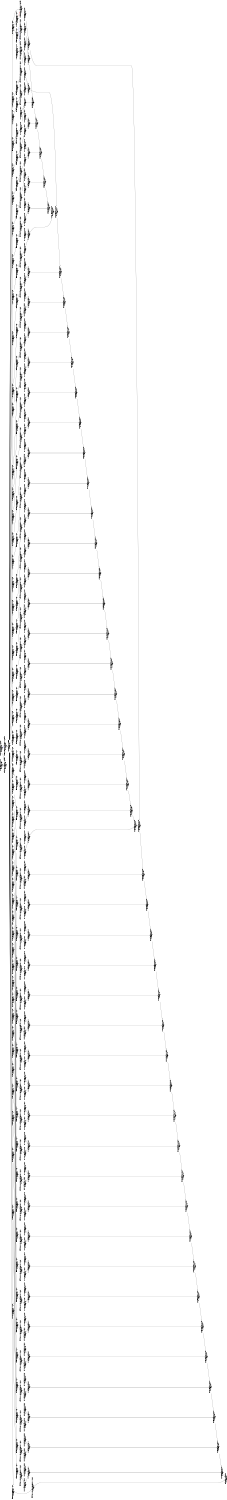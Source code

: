 digraph Region_18 {
	graph [ nslimit = "1000.0",
	orientation = landscape,
		center = true,
	page = "8.5,11",
	compound=true,
	size = "10,7.5" ] ;
"Op_303" [ fontname = "Helvetica" shape = box, color = black,  label = " LOOPSTART C=0x4094BB=entry HyIns=LOADB,
303, ASAP=0, ALAP=0,
, TILE=-1"]
"Op_359" [ fontname = "Helvetica" shape = box, color = black,  label = " STORESTART C=0x4094BB=entry HyIns=STOREB,
359, ASAP=1, ALAP=57,
, TILE=-1"]
"Op_360" [ fontname = "Helvetica" shape = box, color = black,  label = " MOVC C=0x0BB=entry HyIns=MOVC,
360, ASAP=0, ALAP=56,
, TILE=-1"]
"Op_20357" [ fontname = "Helvetica" shape = box, color = black,  label = " LOOPEXIT C=0x2047BB=for.cond.cleanup HyIns=STOREB,
20357, ASAP=5, ALAP=57,
, TILE=-1"]
"Op_20358" [ fontname = "Helvetica" shape = box, color = black,  label = " MOVC C=0x1BB=for.cond.cleanup HyIns=MOVC,
20358, ASAP=0, ALAP=56,
, TILE=-1"]
"Op_0" [ fontname = "Helvetica" shape = box, color = black,  label = " phi j.0551 BB=for.body HyIns=SELECT,
0, ASAP=2, ALAP=2,
, TILE=-1"]
"Op_1" [ fontname = "Helvetica" shape = box, color = black,  label = " getelementptr arrayidx346  C=0x0 C=0x0BB=for.body HyIns=ADD,
1, ASAP=4, ALAP=56,
, TILE=-1"]
"Op_2" [ fontname = "Helvetica" shape = box, color = black,  label = " store  BB=for.body HyIns=STORE,
2, ASAP=57, ALAP=57,
, TILE=-1"]
"Op_3" [ fontname = "Helvetica" shape = box, color = black,  label = " add add342  C=0x31BB=for.body HyIns=ADD,
3, ASAP=3, ALAP=51,
, TILE=-1"]
"Op_4" [ fontname = "Helvetica" shape = box, color = black,  label = " getelementptr arrayidx343  C=0x0 C=0x0BB=for.body HyIns=ADD,
4, ASAP=5, ALAP=53,
, TILE=-1"]
"Op_5" [ fontname = "Helvetica" shape = box, color = black,  label = " load manupa99 BB=for.body HyIns=LOAD,
5, ASAP=6, ALAP=54,
, TILE=-1"]
"Op_6" [ fontname = "Helvetica" shape = box, color = black,  label = " mul mul344 BB=for.body HyIns=MUL,
6, ASAP=7, ALAP=55,
, TILE=-1"]
"Op_7" [ fontname = "Helvetica" shape = box, color = black,  label = " add add345 BB=for.body HyIns=ADD,
7, ASAP=56, ALAP=56,
, TILE=-1"]
"Op_8" [ fontname = "Helvetica" shape = box, color = black,  label = " add add335  C=0x30BB=for.body HyIns=ADD,
8, ASAP=3, ALAP=50,
, TILE=-1"]
"Op_9" [ fontname = "Helvetica" shape = box, color = black,  label = " getelementptr arrayidx336  C=0x0 C=0x0BB=for.body HyIns=ADD,
9, ASAP=5, ALAP=52,
, TILE=-1"]
"Op_10" [ fontname = "Helvetica" shape = box, color = black,  label = " load manupa97 BB=for.body HyIns=LOAD,
10, ASAP=6, ALAP=53,
, TILE=-1"]
"Op_11" [ fontname = "Helvetica" shape = box, color = black,  label = " mul mul337 BB=for.body HyIns=MUL,
11, ASAP=7, ALAP=54,
, TILE=-1"]
"Op_12" [ fontname = "Helvetica" shape = box, color = black,  label = " add add338 BB=for.body HyIns=ADD,
12, ASAP=55, ALAP=55,
, TILE=-1"]
"Op_13" [ fontname = "Helvetica" shape = box, color = black,  label = " add add328  C=0x2fBB=for.body HyIns=ADD,
13, ASAP=3, ALAP=49,
, TILE=-1"]
"Op_14" [ fontname = "Helvetica" shape = box, color = black,  label = " getelementptr arrayidx329  C=0x0 C=0x0BB=for.body HyIns=ADD,
14, ASAP=5, ALAP=51,
, TILE=-1"]
"Op_15" [ fontname = "Helvetica" shape = box, color = black,  label = " load manupa95 BB=for.body HyIns=LOAD,
15, ASAP=6, ALAP=52,
, TILE=-1"]
"Op_16" [ fontname = "Helvetica" shape = box, color = black,  label = " mul mul330 BB=for.body HyIns=MUL,
16, ASAP=7, ALAP=53,
, TILE=-1"]
"Op_17" [ fontname = "Helvetica" shape = box, color = black,  label = " add add331 BB=for.body HyIns=ADD,
17, ASAP=54, ALAP=54,
, TILE=-1"]
"Op_33" [ fontname = "Helvetica" shape = box, color = black,  label = " add add300  C=0x2bBB=for.body HyIns=ADD,
33, ASAP=3, ALAP=45,
, TILE=-1"]
"Op_18" [ fontname = "Helvetica" shape = box, color = black,  label = " add add321  C=0x2eBB=for.body HyIns=ADD,
18, ASAP=3, ALAP=48,
, TILE=-1"]
"Op_19" [ fontname = "Helvetica" shape = box, color = black,  label = " getelementptr arrayidx322  C=0x0 C=0x0BB=for.body HyIns=ADD,
19, ASAP=5, ALAP=50,
, TILE=-1"]
"Op_20" [ fontname = "Helvetica" shape = box, color = black,  label = " load manupa93 BB=for.body HyIns=LOAD,
20, ASAP=6, ALAP=51,
, TILE=-1"]
"Op_21" [ fontname = "Helvetica" shape = box, color = black,  label = " mul mul323 BB=for.body HyIns=MUL,
21, ASAP=7, ALAP=52,
, TILE=-1"]
"Op_22" [ fontname = "Helvetica" shape = box, color = black,  label = " add add324 BB=for.body HyIns=ADD,
22, ASAP=53, ALAP=53,
, TILE=-1"]
"Op_23" [ fontname = "Helvetica" shape = box, color = black,  label = " add add314  C=0x2dBB=for.body HyIns=ADD,
23, ASAP=3, ALAP=47,
, TILE=-1"]
"Op_24" [ fontname = "Helvetica" shape = box, color = black,  label = " getelementptr arrayidx315  C=0x0 C=0x0BB=for.body HyIns=ADD,
24, ASAP=5, ALAP=49,
, TILE=-1"]
"Op_25" [ fontname = "Helvetica" shape = box, color = black,  label = " load manupa91 BB=for.body HyIns=LOAD,
25, ASAP=6, ALAP=50,
, TILE=-1"]
"Op_26" [ fontname = "Helvetica" shape = box, color = black,  label = " mul mul316 BB=for.body HyIns=MUL,
26, ASAP=7, ALAP=51,
, TILE=-1"]
"Op_27" [ fontname = "Helvetica" shape = box, color = black,  label = " add add317 BB=for.body HyIns=ADD,
27, ASAP=52, ALAP=52,
, TILE=-1"]
"Op_28" [ fontname = "Helvetica" shape = box, color = black,  label = " add add307  C=0x2cBB=for.body HyIns=ADD,
28, ASAP=3, ALAP=46,
, TILE=-1"]
"Op_29" [ fontname = "Helvetica" shape = box, color = black,  label = " getelementptr arrayidx308  C=0x0 C=0x0BB=for.body HyIns=ADD,
29, ASAP=5, ALAP=48,
, TILE=-1"]
"Op_30" [ fontname = "Helvetica" shape = box, color = black,  label = " load manupa89 BB=for.body HyIns=LOAD,
30, ASAP=6, ALAP=49,
, TILE=-1"]
"Op_31" [ fontname = "Helvetica" shape = box, color = black,  label = " mul mul309 BB=for.body HyIns=MUL,
31, ASAP=7, ALAP=50,
, TILE=-1"]
"Op_32" [ fontname = "Helvetica" shape = box, color = black,  label = " add add310 BB=for.body HyIns=ADD,
32, ASAP=51, ALAP=51,
, TILE=-1"]
"Op_58" [ fontname = "Helvetica" shape = box, color = black,  label = " add add265  C=0x26BB=for.body HyIns=ADD,
58, ASAP=3, ALAP=40,
, TILE=-1"]
"Op_59" [ fontname = "Helvetica" shape = box, color = black,  label = " getelementptr arrayidx266  C=0x0 C=0x0BB=for.body HyIns=ADD,
59, ASAP=5, ALAP=42,
, TILE=-1"]
"Op_60" [ fontname = "Helvetica" shape = box, color = black,  label = " load manupa77 BB=for.body HyIns=LOAD,
60, ASAP=6, ALAP=43,
, TILE=-1"]
"Op_34" [ fontname = "Helvetica" shape = box, color = black,  label = " getelementptr arrayidx301  C=0x0 C=0x0BB=for.body HyIns=ADD,
34, ASAP=5, ALAP=47,
, TILE=-1"]
"Op_35" [ fontname = "Helvetica" shape = box, color = black,  label = " load manupa87 BB=for.body HyIns=LOAD,
35, ASAP=6, ALAP=48,
, TILE=-1"]
"Op_36" [ fontname = "Helvetica" shape = box, color = black,  label = " mul mul302 BB=for.body HyIns=MUL,
36, ASAP=7, ALAP=49,
, TILE=-1"]
"Op_37" [ fontname = "Helvetica" shape = box, color = black,  label = " add add303 BB=for.body HyIns=ADD,
37, ASAP=50, ALAP=50,
, TILE=-1"]
"Op_38" [ fontname = "Helvetica" shape = box, color = black,  label = " add add293  C=0x2aBB=for.body HyIns=ADD,
38, ASAP=3, ALAP=44,
, TILE=-1"]
"Op_39" [ fontname = "Helvetica" shape = box, color = black,  label = " getelementptr arrayidx294  C=0x0 C=0x0BB=for.body HyIns=ADD,
39, ASAP=5, ALAP=46,
, TILE=-1"]
"Op_40" [ fontname = "Helvetica" shape = box, color = black,  label = " load manupa85 BB=for.body HyIns=LOAD,
40, ASAP=6, ALAP=47,
, TILE=-1"]
"Op_41" [ fontname = "Helvetica" shape = box, color = black,  label = " mul mul295 BB=for.body HyIns=MUL,
41, ASAP=7, ALAP=48,
, TILE=-1"]
"Op_42" [ fontname = "Helvetica" shape = box, color = black,  label = " add add296 BB=for.body HyIns=ADD,
42, ASAP=49, ALAP=49,
, TILE=-1"]
"Op_43" [ fontname = "Helvetica" shape = box, color = black,  label = " add add286  C=0x29BB=for.body HyIns=ADD,
43, ASAP=3, ALAP=43,
, TILE=-1"]
"Op_44" [ fontname = "Helvetica" shape = box, color = black,  label = " getelementptr arrayidx287  C=0x0 C=0x0BB=for.body HyIns=ADD,
44, ASAP=5, ALAP=45,
, TILE=-1"]
"Op_45" [ fontname = "Helvetica" shape = box, color = black,  label = " load manupa83 BB=for.body HyIns=LOAD,
45, ASAP=6, ALAP=46,
, TILE=-1"]
"Op_46" [ fontname = "Helvetica" shape = box, color = black,  label = " mul mul288 BB=for.body HyIns=MUL,
46, ASAP=7, ALAP=47,
, TILE=-1"]
"Op_47" [ fontname = "Helvetica" shape = box, color = black,  label = " add add289 BB=for.body HyIns=ADD,
47, ASAP=48, ALAP=48,
, TILE=-1"]
"Op_48" [ fontname = "Helvetica" shape = box, color = black,  label = " add add279  C=0x28BB=for.body HyIns=ADD,
48, ASAP=3, ALAP=42,
, TILE=-1"]
"Op_49" [ fontname = "Helvetica" shape = box, color = black,  label = " getelementptr arrayidx280  C=0x0 C=0x0BB=for.body HyIns=ADD,
49, ASAP=5, ALAP=44,
, TILE=-1"]
"Op_50" [ fontname = "Helvetica" shape = box, color = black,  label = " load manupa81 BB=for.body HyIns=LOAD,
50, ASAP=6, ALAP=45,
, TILE=-1"]
"Op_51" [ fontname = "Helvetica" shape = box, color = black,  label = " mul mul281 BB=for.body HyIns=MUL,
51, ASAP=7, ALAP=46,
, TILE=-1"]
"Op_52" [ fontname = "Helvetica" shape = box, color = black,  label = " add add282 BB=for.body HyIns=ADD,
52, ASAP=47, ALAP=47,
, TILE=-1"]
"Op_53" [ fontname = "Helvetica" shape = box, color = black,  label = " add add272  C=0x27BB=for.body HyIns=ADD,
53, ASAP=3, ALAP=41,
, TILE=-1"]
"Op_54" [ fontname = "Helvetica" shape = box, color = black,  label = " getelementptr arrayidx273  C=0x0 C=0x0BB=for.body HyIns=ADD,
54, ASAP=5, ALAP=43,
, TILE=-1"]
"Op_55" [ fontname = "Helvetica" shape = box, color = black,  label = " load manupa79 BB=for.body HyIns=LOAD,
55, ASAP=6, ALAP=44,
, TILE=-1"]
"Op_56" [ fontname = "Helvetica" shape = box, color = black,  label = " mul mul274 BB=for.body HyIns=MUL,
56, ASAP=7, ALAP=45,
, TILE=-1"]
"Op_57" [ fontname = "Helvetica" shape = box, color = black,  label = " add add275 BB=for.body HyIns=ADD,
57, ASAP=46, ALAP=46,
, TILE=-1"]
"Op_113" [ fontname = "Helvetica" shape = box, color = black,  label = " add add188  C=0x1bBB=for.body HyIns=ADD,
113, ASAP=3, ALAP=29,
, TILE=-1"]
"Op_114" [ fontname = "Helvetica" shape = box, color = black,  label = " getelementptr arrayidx189  C=0x0 C=0x0BB=for.body HyIns=ADD,
114, ASAP=5, ALAP=31,
, TILE=-1"]
"Op_115" [ fontname = "Helvetica" shape = box, color = black,  label = " load manupa55 BB=for.body HyIns=LOAD,
115, ASAP=6, ALAP=32,
, TILE=-1"]
"Op_116" [ fontname = "Helvetica" shape = box, color = black,  label = " mul mul190 BB=for.body HyIns=MUL,
116, ASAP=7, ALAP=33,
, TILE=-1"]
"Op_117" [ fontname = "Helvetica" shape = box, color = black,  label = " add add191 BB=for.body HyIns=ADD,
117, ASAP=34, ALAP=34,
, TILE=-1"]
"Op_61" [ fontname = "Helvetica" shape = box, color = black,  label = " mul mul267 BB=for.body HyIns=MUL,
61, ASAP=7, ALAP=44,
, TILE=-1"]
"Op_62" [ fontname = "Helvetica" shape = box, color = black,  label = " add add268 BB=for.body HyIns=ADD,
62, ASAP=45, ALAP=45,
, TILE=-1"]
"Op_63" [ fontname = "Helvetica" shape = box, color = black,  label = " add add258  C=0x25BB=for.body HyIns=ADD,
63, ASAP=3, ALAP=39,
, TILE=-1"]
"Op_64" [ fontname = "Helvetica" shape = box, color = black,  label = " getelementptr arrayidx259  C=0x0 C=0x0BB=for.body HyIns=ADD,
64, ASAP=5, ALAP=41,
, TILE=-1"]
"Op_65" [ fontname = "Helvetica" shape = box, color = black,  label = " load manupa75 BB=for.body HyIns=LOAD,
65, ASAP=6, ALAP=42,
, TILE=-1"]
"Op_66" [ fontname = "Helvetica" shape = box, color = black,  label = " mul mul260 BB=for.body HyIns=MUL,
66, ASAP=7, ALAP=43,
, TILE=-1"]
"Op_67" [ fontname = "Helvetica" shape = box, color = black,  label = " add add261 BB=for.body HyIns=ADD,
67, ASAP=44, ALAP=44,
, TILE=-1"]
"Op_68" [ fontname = "Helvetica" shape = box, color = black,  label = " add add251  C=0x24BB=for.body HyIns=ADD,
68, ASAP=3, ALAP=38,
, TILE=-1"]
"Op_69" [ fontname = "Helvetica" shape = box, color = black,  label = " getelementptr arrayidx252  C=0x0 C=0x0BB=for.body HyIns=ADD,
69, ASAP=5, ALAP=40,
, TILE=-1"]
"Op_70" [ fontname = "Helvetica" shape = box, color = black,  label = " load manupa73 BB=for.body HyIns=LOAD,
70, ASAP=6, ALAP=41,
, TILE=-1"]
"Op_71" [ fontname = "Helvetica" shape = box, color = black,  label = " mul mul253 BB=for.body HyIns=MUL,
71, ASAP=7, ALAP=42,
, TILE=-1"]
"Op_72" [ fontname = "Helvetica" shape = box, color = black,  label = " add add254 BB=for.body HyIns=ADD,
72, ASAP=43, ALAP=43,
, TILE=-1"]
"Op_73" [ fontname = "Helvetica" shape = box, color = black,  label = " add add244  C=0x23BB=for.body HyIns=ADD,
73, ASAP=3, ALAP=37,
, TILE=-1"]
"Op_74" [ fontname = "Helvetica" shape = box, color = black,  label = " getelementptr arrayidx245  C=0x0 C=0x0BB=for.body HyIns=ADD,
74, ASAP=5, ALAP=39,
, TILE=-1"]
"Op_75" [ fontname = "Helvetica" shape = box, color = black,  label = " load manupa71 BB=for.body HyIns=LOAD,
75, ASAP=6, ALAP=40,
, TILE=-1"]
"Op_76" [ fontname = "Helvetica" shape = box, color = black,  label = " mul mul246 BB=for.body HyIns=MUL,
76, ASAP=7, ALAP=41,
, TILE=-1"]
"Op_77" [ fontname = "Helvetica" shape = box, color = black,  label = " add add247 BB=for.body HyIns=ADD,
77, ASAP=42, ALAP=42,
, TILE=-1"]
"Op_78" [ fontname = "Helvetica" shape = box, color = black,  label = " add add237  C=0x22BB=for.body HyIns=ADD,
78, ASAP=3, ALAP=36,
, TILE=-1"]
"Op_79" [ fontname = "Helvetica" shape = box, color = black,  label = " getelementptr arrayidx238  C=0x0 C=0x0BB=for.body HyIns=ADD,
79, ASAP=5, ALAP=38,
, TILE=-1"]
"Op_80" [ fontname = "Helvetica" shape = box, color = black,  label = " load manupa69 BB=for.body HyIns=LOAD,
80, ASAP=6, ALAP=39,
, TILE=-1"]
"Op_81" [ fontname = "Helvetica" shape = box, color = black,  label = " mul mul239 BB=for.body HyIns=MUL,
81, ASAP=7, ALAP=40,
, TILE=-1"]
"Op_82" [ fontname = "Helvetica" shape = box, color = black,  label = " add add240 BB=for.body HyIns=ADD,
82, ASAP=41, ALAP=41,
, TILE=-1"]
"Op_83" [ fontname = "Helvetica" shape = box, color = black,  label = " add add230  C=0x21BB=for.body HyIns=ADD,
83, ASAP=3, ALAP=35,
, TILE=-1"]
"Op_84" [ fontname = "Helvetica" shape = box, color = black,  label = " getelementptr arrayidx231  C=0x0 C=0x0BB=for.body HyIns=ADD,
84, ASAP=5, ALAP=37,
, TILE=-1"]
"Op_85" [ fontname = "Helvetica" shape = box, color = black,  label = " load manupa67 BB=for.body HyIns=LOAD,
85, ASAP=6, ALAP=38,
, TILE=-1"]
"Op_86" [ fontname = "Helvetica" shape = box, color = black,  label = " mul mul232 BB=for.body HyIns=MUL,
86, ASAP=7, ALAP=39,
, TILE=-1"]
"Op_87" [ fontname = "Helvetica" shape = box, color = black,  label = " add add233 BB=for.body HyIns=ADD,
87, ASAP=40, ALAP=40,
, TILE=-1"]
"Op_88" [ fontname = "Helvetica" shape = box, color = black,  label = " add add223  C=0x20BB=for.body HyIns=ADD,
88, ASAP=3, ALAP=34,
, TILE=-1"]
"Op_89" [ fontname = "Helvetica" shape = box, color = black,  label = " getelementptr arrayidx224  C=0x0 C=0x0BB=for.body HyIns=ADD,
89, ASAP=5, ALAP=36,
, TILE=-1"]
"Op_90" [ fontname = "Helvetica" shape = box, color = black,  label = " load manupa65 BB=for.body HyIns=LOAD,
90, ASAP=6, ALAP=37,
, TILE=-1"]
"Op_91" [ fontname = "Helvetica" shape = box, color = black,  label = " mul mul225 BB=for.body HyIns=MUL,
91, ASAP=7, ALAP=38,
, TILE=-1"]
"Op_92" [ fontname = "Helvetica" shape = box, color = black,  label = " add add226 BB=for.body HyIns=ADD,
92, ASAP=39, ALAP=39,
, TILE=-1"]
"Op_93" [ fontname = "Helvetica" shape = box, color = black,  label = " add add216  C=0x1fBB=for.body HyIns=ADD,
93, ASAP=3, ALAP=33,
, TILE=-1"]
"Op_94" [ fontname = "Helvetica" shape = box, color = black,  label = " getelementptr arrayidx217  C=0x0 C=0x0BB=for.body HyIns=ADD,
94, ASAP=5, ALAP=35,
, TILE=-1"]
"Op_95" [ fontname = "Helvetica" shape = box, color = black,  label = " load manupa63 BB=for.body HyIns=LOAD,
95, ASAP=6, ALAP=36,
, TILE=-1"]
"Op_96" [ fontname = "Helvetica" shape = box, color = black,  label = " mul mul218 BB=for.body HyIns=MUL,
96, ASAP=7, ALAP=37,
, TILE=-1"]
"Op_97" [ fontname = "Helvetica" shape = box, color = black,  label = " add add219 BB=for.body HyIns=ADD,
97, ASAP=38, ALAP=38,
, TILE=-1"]
"Op_98" [ fontname = "Helvetica" shape = box, color = black,  label = " add add209  C=0x1eBB=for.body HyIns=ADD,
98, ASAP=3, ALAP=32,
, TILE=-1"]
"Op_99" [ fontname = "Helvetica" shape = box, color = black,  label = " getelementptr arrayidx210  C=0x0 C=0x0BB=for.body HyIns=ADD,
99, ASAP=5, ALAP=34,
, TILE=-1"]
"Op_100" [ fontname = "Helvetica" shape = box, color = black,  label = " load manupa61 BB=for.body HyIns=LOAD,
100, ASAP=6, ALAP=35,
, TILE=-1"]
"Op_101" [ fontname = "Helvetica" shape = box, color = black,  label = " mul mul211 BB=for.body HyIns=MUL,
101, ASAP=7, ALAP=36,
, TILE=-1"]
"Op_102" [ fontname = "Helvetica" shape = box, color = black,  label = " add add212 BB=for.body HyIns=ADD,
102, ASAP=37, ALAP=37,
, TILE=-1"]
"Op_103" [ fontname = "Helvetica" shape = box, color = black,  label = " add add202  C=0x1dBB=for.body HyIns=ADD,
103, ASAP=3, ALAP=31,
, TILE=-1"]
"Op_104" [ fontname = "Helvetica" shape = box, color = black,  label = " getelementptr arrayidx203  C=0x0 C=0x0BB=for.body HyIns=ADD,
104, ASAP=5, ALAP=33,
, TILE=-1"]
"Op_105" [ fontname = "Helvetica" shape = box, color = black,  label = " load manupa59 BB=for.body HyIns=LOAD,
105, ASAP=6, ALAP=34,
, TILE=-1"]
"Op_106" [ fontname = "Helvetica" shape = box, color = black,  label = " mul mul204 BB=for.body HyIns=MUL,
106, ASAP=7, ALAP=35,
, TILE=-1"]
"Op_107" [ fontname = "Helvetica" shape = box, color = black,  label = " add add205 BB=for.body HyIns=ADD,
107, ASAP=36, ALAP=36,
, TILE=-1"]
"Op_108" [ fontname = "Helvetica" shape = box, color = black,  label = " add add195  C=0x1cBB=for.body HyIns=ADD,
108, ASAP=3, ALAP=30,
, TILE=-1"]
"Op_109" [ fontname = "Helvetica" shape = box, color = black,  label = " getelementptr arrayidx196  C=0x0 C=0x0BB=for.body HyIns=ADD,
109, ASAP=5, ALAP=32,
, TILE=-1"]
"Op_110" [ fontname = "Helvetica" shape = box, color = black,  label = " load manupa57 BB=for.body HyIns=LOAD,
110, ASAP=6, ALAP=33,
, TILE=-1"]
"Op_111" [ fontname = "Helvetica" shape = box, color = black,  label = " mul mul197 BB=for.body HyIns=MUL,
111, ASAP=7, ALAP=34,
, TILE=-1"]
"Op_112" [ fontname = "Helvetica" shape = box, color = black,  label = " add add198 BB=for.body HyIns=ADD,
112, ASAP=35, ALAP=35,
, TILE=-1"]
"Op_218" [ fontname = "Helvetica" shape = box, color = black,  label = " add add41  C=0x6BB=for.body HyIns=ADD,
218, ASAP=3, ALAP=8,
, TILE=-1"]
"Op_219" [ fontname = "Helvetica" shape = box, color = black,  label = " getelementptr arrayidx42  C=0x0 C=0x0BB=for.body HyIns=ADD,
219, ASAP=5, ALAP=10,
, TILE=-1"]
"Op_220" [ fontname = "Helvetica" shape = box, color = black,  label = " load manupa13 BB=for.body HyIns=LOAD,
220, ASAP=6, ALAP=11,
, TILE=-1"]
"Op_221" [ fontname = "Helvetica" shape = box, color = black,  label = " mul mul43 BB=for.body HyIns=MUL,
221, ASAP=7, ALAP=12,
, TILE=-1"]
"Op_222" [ fontname = "Helvetica" shape = box, color = black,  label = " add add44 BB=for.body HyIns=ADD,
222, ASAP=13, ALAP=13,
, TILE=-1"]
"Op_223" [ fontname = "Helvetica" shape = box, color = black,  label = " add add34  C=0x5BB=for.body HyIns=ADD,
223, ASAP=3, ALAP=7,
, TILE=-1"]
"Op_224" [ fontname = "Helvetica" shape = box, color = black,  label = " getelementptr arrayidx35  C=0x0 C=0x0BB=for.body HyIns=ADD,
224, ASAP=5, ALAP=9,
, TILE=-1"]
"Op_225" [ fontname = "Helvetica" shape = box, color = black,  label = " load manupa11 BB=for.body HyIns=LOAD,
225, ASAP=6, ALAP=10,
, TILE=-1"]
"Op_226" [ fontname = "Helvetica" shape = box, color = black,  label = " mul mul36 BB=for.body HyIns=MUL,
226, ASAP=7, ALAP=11,
, TILE=-1"]
"Op_227" [ fontname = "Helvetica" shape = box, color = black,  label = " add add37 BB=for.body HyIns=ADD,
227, ASAP=12, ALAP=12,
, TILE=-1"]
"Op_118" [ fontname = "Helvetica" shape = box, color = black,  label = " add add181  C=0x1aBB=for.body HyIns=ADD,
118, ASAP=3, ALAP=28,
, TILE=-1"]
"Op_119" [ fontname = "Helvetica" shape = box, color = black,  label = " getelementptr arrayidx182  C=0x0 C=0x0BB=for.body HyIns=ADD,
119, ASAP=5, ALAP=30,
, TILE=-1"]
"Op_120" [ fontname = "Helvetica" shape = box, color = black,  label = " load manupa53 BB=for.body HyIns=LOAD,
120, ASAP=6, ALAP=31,
, TILE=-1"]
"Op_121" [ fontname = "Helvetica" shape = box, color = black,  label = " mul mul183 BB=for.body HyIns=MUL,
121, ASAP=7, ALAP=32,
, TILE=-1"]
"Op_122" [ fontname = "Helvetica" shape = box, color = black,  label = " add add184 BB=for.body HyIns=ADD,
122, ASAP=33, ALAP=33,
, TILE=-1"]
"Op_123" [ fontname = "Helvetica" shape = box, color = black,  label = " add add174  C=0x19BB=for.body HyIns=ADD,
123, ASAP=3, ALAP=27,
, TILE=-1"]
"Op_124" [ fontname = "Helvetica" shape = box, color = black,  label = " getelementptr arrayidx175  C=0x0 C=0x0BB=for.body HyIns=ADD,
124, ASAP=5, ALAP=29,
, TILE=-1"]
"Op_125" [ fontname = "Helvetica" shape = box, color = black,  label = " load manupa51 BB=for.body HyIns=LOAD,
125, ASAP=6, ALAP=30,
, TILE=-1"]
"Op_126" [ fontname = "Helvetica" shape = box, color = black,  label = " mul mul176 BB=for.body HyIns=MUL,
126, ASAP=7, ALAP=31,
, TILE=-1"]
"Op_127" [ fontname = "Helvetica" shape = box, color = black,  label = " add add177 BB=for.body HyIns=ADD,
127, ASAP=32, ALAP=32,
, TILE=-1"]
"Op_128" [ fontname = "Helvetica" shape = box, color = black,  label = " add add167  C=0x18BB=for.body HyIns=ADD,
128, ASAP=3, ALAP=26,
, TILE=-1"]
"Op_257" [ fontname = "Helvetica" shape = box, color = black,  label = " load manupa8 BB=for.body HyIns=LOAD,
257, ASAP=0, ALAP=9,
, TILE=-1"]
"Op_129" [ fontname = "Helvetica" shape = box, color = black,  label = " getelementptr arrayidx168  C=0x0 C=0x0BB=for.body HyIns=ADD,
129, ASAP=5, ALAP=28,
, TILE=-1"]
"Op_130" [ fontname = "Helvetica" shape = box, color = black,  label = " load manupa49 BB=for.body HyIns=LOAD,
130, ASAP=6, ALAP=29,
, TILE=-1"]
"Op_131" [ fontname = "Helvetica" shape = box, color = black,  label = " mul mul169 BB=for.body HyIns=MUL,
131, ASAP=7, ALAP=30,
, TILE=-1"]
"Op_132" [ fontname = "Helvetica" shape = box, color = black,  label = " add add170 BB=for.body HyIns=ADD,
132, ASAP=31, ALAP=31,
, TILE=-1"]
"Op_133" [ fontname = "Helvetica" shape = box, color = black,  label = " add add160  C=0x17BB=for.body HyIns=ADD,
133, ASAP=3, ALAP=25,
, TILE=-1"]
"Op_134" [ fontname = "Helvetica" shape = box, color = black,  label = " getelementptr arrayidx161  C=0x0 C=0x0BB=for.body HyIns=ADD,
134, ASAP=5, ALAP=27,
, TILE=-1"]
"Op_135" [ fontname = "Helvetica" shape = box, color = black,  label = " load manupa47 BB=for.body HyIns=LOAD,
135, ASAP=6, ALAP=28,
, TILE=-1"]
"Op_136" [ fontname = "Helvetica" shape = box, color = black,  label = " mul mul162 BB=for.body HyIns=MUL,
136, ASAP=7, ALAP=29,
, TILE=-1"]
"Op_137" [ fontname = "Helvetica" shape = box, color = black,  label = " add add163 BB=for.body HyIns=ADD,
137, ASAP=30, ALAP=30,
, TILE=-1"]
"Op_138" [ fontname = "Helvetica" shape = box, color = black,  label = " add add153  C=0x16BB=for.body HyIns=ADD,
138, ASAP=3, ALAP=24,
, TILE=-1"]
"Op_139" [ fontname = "Helvetica" shape = box, color = black,  label = " getelementptr arrayidx154  C=0x0 C=0x0BB=for.body HyIns=ADD,
139, ASAP=5, ALAP=26,
, TILE=-1"]
"Op_140" [ fontname = "Helvetica" shape = box, color = black,  label = " load manupa45 BB=for.body HyIns=LOAD,
140, ASAP=6, ALAP=27,
, TILE=-1"]
"Op_141" [ fontname = "Helvetica" shape = box, color = black,  label = " mul mul155 BB=for.body HyIns=MUL,
141, ASAP=7, ALAP=28,
, TILE=-1"]
"Op_142" [ fontname = "Helvetica" shape = box, color = black,  label = " add add156 BB=for.body HyIns=ADD,
142, ASAP=29, ALAP=29,
, TILE=-1"]
"Op_143" [ fontname = "Helvetica" shape = box, color = black,  label = " add add146  C=0x15BB=for.body HyIns=ADD,
143, ASAP=3, ALAP=23,
, TILE=-1"]
"Op_144" [ fontname = "Helvetica" shape = box, color = black,  label = " getelementptr arrayidx147  C=0x0 C=0x0BB=for.body HyIns=ADD,
144, ASAP=5, ALAP=25,
, TILE=-1"]
"Op_145" [ fontname = "Helvetica" shape = box, color = black,  label = " load manupa43 BB=for.body HyIns=LOAD,
145, ASAP=6, ALAP=26,
, TILE=-1"]
"Op_146" [ fontname = "Helvetica" shape = box, color = black,  label = " mul mul148 BB=for.body HyIns=MUL,
146, ASAP=7, ALAP=27,
, TILE=-1"]
"Op_147" [ fontname = "Helvetica" shape = box, color = black,  label = " add add149 BB=for.body HyIns=ADD,
147, ASAP=28, ALAP=28,
, TILE=-1"]
"Op_148" [ fontname = "Helvetica" shape = box, color = black,  label = " add add139  C=0x14BB=for.body HyIns=ADD,
148, ASAP=3, ALAP=22,
, TILE=-1"]
"Op_149" [ fontname = "Helvetica" shape = box, color = black,  label = " getelementptr arrayidx140  C=0x0 C=0x0BB=for.body HyIns=ADD,
149, ASAP=5, ALAP=24,
, TILE=-1"]
"Op_150" [ fontname = "Helvetica" shape = box, color = black,  label = " load manupa41 BB=for.body HyIns=LOAD,
150, ASAP=6, ALAP=25,
, TILE=-1"]
"Op_151" [ fontname = "Helvetica" shape = box, color = black,  label = " mul mul141 BB=for.body HyIns=MUL,
151, ASAP=7, ALAP=26,
, TILE=-1"]
"Op_152" [ fontname = "Helvetica" shape = box, color = black,  label = " add add142 BB=for.body HyIns=ADD,
152, ASAP=27, ALAP=27,
, TILE=-1"]
"Op_153" [ fontname = "Helvetica" shape = box, color = black,  label = " add add132  C=0x13BB=for.body HyIns=ADD,
153, ASAP=3, ALAP=21,
, TILE=-1"]
"Op_154" [ fontname = "Helvetica" shape = box, color = black,  label = " getelementptr arrayidx133  C=0x0 C=0x0BB=for.body HyIns=ADD,
154, ASAP=5, ALAP=23,
, TILE=-1"]
"Op_155" [ fontname = "Helvetica" shape = box, color = black,  label = " load manupa39 BB=for.body HyIns=LOAD,
155, ASAP=6, ALAP=24,
, TILE=-1"]
"Op_156" [ fontname = "Helvetica" shape = box, color = black,  label = " mul mul134 BB=for.body HyIns=MUL,
156, ASAP=7, ALAP=25,
, TILE=-1"]
"Op_157" [ fontname = "Helvetica" shape = box, color = black,  label = " add add135 BB=for.body HyIns=ADD,
157, ASAP=26, ALAP=26,
, TILE=-1"]
"Op_158" [ fontname = "Helvetica" shape = box, color = black,  label = " add add125  C=0x12BB=for.body HyIns=ADD,
158, ASAP=3, ALAP=20,
, TILE=-1"]
"Op_159" [ fontname = "Helvetica" shape = box, color = black,  label = " getelementptr arrayidx126  C=0x0 C=0x0BB=for.body HyIns=ADD,
159, ASAP=5, ALAP=22,
, TILE=-1"]
"Op_160" [ fontname = "Helvetica" shape = box, color = black,  label = " load manupa37 BB=for.body HyIns=LOAD,
160, ASAP=6, ALAP=23,
, TILE=-1"]
"Op_161" [ fontname = "Helvetica" shape = box, color = black,  label = " mul mul127 BB=for.body HyIns=MUL,
161, ASAP=7, ALAP=24,
, TILE=-1"]
"Op_162" [ fontname = "Helvetica" shape = box, color = black,  label = " add add128 BB=for.body HyIns=ADD,
162, ASAP=25, ALAP=25,
, TILE=-1"]
"Op_163" [ fontname = "Helvetica" shape = box, color = black,  label = " add add118  C=0x11BB=for.body HyIns=ADD,
163, ASAP=3, ALAP=19,
, TILE=-1"]
"Op_164" [ fontname = "Helvetica" shape = box, color = black,  label = " getelementptr arrayidx119  C=0x0 C=0x0BB=for.body HyIns=ADD,
164, ASAP=5, ALAP=21,
, TILE=-1"]
"Op_165" [ fontname = "Helvetica" shape = box, color = black,  label = " load manupa35 BB=for.body HyIns=LOAD,
165, ASAP=6, ALAP=22,
, TILE=-1"]
"Op_166" [ fontname = "Helvetica" shape = box, color = black,  label = " mul mul120 BB=for.body HyIns=MUL,
166, ASAP=7, ALAP=23,
, TILE=-1"]
"Op_167" [ fontname = "Helvetica" shape = box, color = black,  label = " add add121 BB=for.body HyIns=ADD,
167, ASAP=24, ALAP=24,
, TILE=-1"]
"Op_168" [ fontname = "Helvetica" shape = box, color = black,  label = " add add111  C=0x10BB=for.body HyIns=ADD,
168, ASAP=3, ALAP=18,
, TILE=-1"]
"Op_169" [ fontname = "Helvetica" shape = box, color = black,  label = " getelementptr arrayidx112  C=0x0 C=0x0BB=for.body HyIns=ADD,
169, ASAP=5, ALAP=20,
, TILE=-1"]
"Op_170" [ fontname = "Helvetica" shape = box, color = black,  label = " load manupa33 BB=for.body HyIns=LOAD,
170, ASAP=6, ALAP=21,
, TILE=-1"]
"Op_171" [ fontname = "Helvetica" shape = box, color = black,  label = " mul mul113 BB=for.body HyIns=MUL,
171, ASAP=7, ALAP=22,
, TILE=-1"]
"Op_172" [ fontname = "Helvetica" shape = box, color = black,  label = " add add114 BB=for.body HyIns=ADD,
172, ASAP=23, ALAP=23,
, TILE=-1"]
"Op_173" [ fontname = "Helvetica" shape = box, color = black,  label = " add add104  C=0xfBB=for.body HyIns=ADD,
173, ASAP=3, ALAP=17,
, TILE=-1"]
"Op_174" [ fontname = "Helvetica" shape = box, color = black,  label = " getelementptr arrayidx105  C=0x0 C=0x0BB=for.body HyIns=ADD,
174, ASAP=5, ALAP=19,
, TILE=-1"]
"Op_175" [ fontname = "Helvetica" shape = box, color = black,  label = " load manupa31 BB=for.body HyIns=LOAD,
175, ASAP=6, ALAP=20,
, TILE=-1"]
"Op_176" [ fontname = "Helvetica" shape = box, color = black,  label = " mul mul106 BB=for.body HyIns=MUL,
176, ASAP=7, ALAP=21,
, TILE=-1"]
"Op_177" [ fontname = "Helvetica" shape = box, color = black,  label = " add add107 BB=for.body HyIns=ADD,
177, ASAP=22, ALAP=22,
, TILE=-1"]
"Op_178" [ fontname = "Helvetica" shape = box, color = black,  label = " add add97  C=0xeBB=for.body HyIns=ADD,
178, ASAP=3, ALAP=16,
, TILE=-1"]
"Op_179" [ fontname = "Helvetica" shape = box, color = black,  label = " getelementptr arrayidx98  C=0x0 C=0x0BB=for.body HyIns=ADD,
179, ASAP=5, ALAP=18,
, TILE=-1"]
"Op_180" [ fontname = "Helvetica" shape = box, color = black,  label = " load manupa29 BB=for.body HyIns=LOAD,
180, ASAP=6, ALAP=19,
, TILE=-1"]
"Op_181" [ fontname = "Helvetica" shape = box, color = black,  label = " mul mul99 BB=for.body HyIns=MUL,
181, ASAP=7, ALAP=20,
, TILE=-1"]
"Op_182" [ fontname = "Helvetica" shape = box, color = black,  label = " add add100 BB=for.body HyIns=ADD,
182, ASAP=21, ALAP=21,
, TILE=-1"]
"Op_183" [ fontname = "Helvetica" shape = box, color = black,  label = " add add90  C=0xdBB=for.body HyIns=ADD,
183, ASAP=3, ALAP=15,
, TILE=-1"]
"Op_184" [ fontname = "Helvetica" shape = box, color = black,  label = " getelementptr arrayidx91  C=0x0 C=0x0BB=for.body HyIns=ADD,
184, ASAP=5, ALAP=17,
, TILE=-1"]
"Op_185" [ fontname = "Helvetica" shape = box, color = black,  label = " load manupa27 BB=for.body HyIns=LOAD,
185, ASAP=6, ALAP=18,
, TILE=-1"]
"Op_186" [ fontname = "Helvetica" shape = box, color = black,  label = " mul mul92 BB=for.body HyIns=MUL,
186, ASAP=7, ALAP=19,
, TILE=-1"]
"Op_187" [ fontname = "Helvetica" shape = box, color = black,  label = " add add93 BB=for.body HyIns=ADD,
187, ASAP=20, ALAP=20,
, TILE=-1"]
"Op_188" [ fontname = "Helvetica" shape = box, color = black,  label = " add add83  C=0xcBB=for.body HyIns=ADD,
188, ASAP=3, ALAP=14,
, TILE=-1"]
"Op_189" [ fontname = "Helvetica" shape = box, color = black,  label = " getelementptr arrayidx84  C=0x0 C=0x0BB=for.body HyIns=ADD,
189, ASAP=5, ALAP=16,
, TILE=-1"]
"Op_190" [ fontname = "Helvetica" shape = box, color = black,  label = " load manupa25 BB=for.body HyIns=LOAD,
190, ASAP=6, ALAP=17,
, TILE=-1"]
"Op_191" [ fontname = "Helvetica" shape = box, color = black,  label = " mul mul85 BB=for.body HyIns=MUL,
191, ASAP=7, ALAP=18,
, TILE=-1"]
"Op_192" [ fontname = "Helvetica" shape = box, color = black,  label = " add add86 BB=for.body HyIns=ADD,
192, ASAP=19, ALAP=19,
, TILE=-1"]
"Op_193" [ fontname = "Helvetica" shape = box, color = black,  label = " add add76  C=0xbBB=for.body HyIns=ADD,
193, ASAP=3, ALAP=13,
, TILE=-1"]
"Op_194" [ fontname = "Helvetica" shape = box, color = black,  label = " getelementptr arrayidx77  C=0x0 C=0x0BB=for.body HyIns=ADD,
194, ASAP=5, ALAP=15,
, TILE=-1"]
"Op_195" [ fontname = "Helvetica" shape = box, color = black,  label = " load manupa23 BB=for.body HyIns=LOAD,
195, ASAP=6, ALAP=16,
, TILE=-1"]
"Op_196" [ fontname = "Helvetica" shape = box, color = black,  label = " mul mul78 BB=for.body HyIns=MUL,
196, ASAP=7, ALAP=17,
, TILE=-1"]
"Op_197" [ fontname = "Helvetica" shape = box, color = black,  label = " add add79 BB=for.body HyIns=ADD,
197, ASAP=18, ALAP=18,
, TILE=-1"]
"Op_198" [ fontname = "Helvetica" shape = box, color = black,  label = " add add69  C=0xaBB=for.body HyIns=ADD,
198, ASAP=3, ALAP=12,
, TILE=-1"]
"Op_199" [ fontname = "Helvetica" shape = box, color = black,  label = " getelementptr arrayidx70  C=0x0 C=0x0BB=for.body HyIns=ADD,
199, ASAP=5, ALAP=14,
, TILE=-1"]
"Op_200" [ fontname = "Helvetica" shape = box, color = black,  label = " load manupa21 BB=for.body HyIns=LOAD,
200, ASAP=6, ALAP=15,
, TILE=-1"]
"Op_201" [ fontname = "Helvetica" shape = box, color = black,  label = " mul mul71 BB=for.body HyIns=MUL,
201, ASAP=7, ALAP=16,
, TILE=-1"]
"Op_202" [ fontname = "Helvetica" shape = box, color = black,  label = " add add72 BB=for.body HyIns=ADD,
202, ASAP=17, ALAP=17,
, TILE=-1"]
"Op_203" [ fontname = "Helvetica" shape = box, color = black,  label = " add add62  C=0x9BB=for.body HyIns=ADD,
203, ASAP=3, ALAP=11,
, TILE=-1"]
"Op_204" [ fontname = "Helvetica" shape = box, color = black,  label = " getelementptr arrayidx63  C=0x0 C=0x0BB=for.body HyIns=ADD,
204, ASAP=5, ALAP=13,
, TILE=-1"]
"Op_205" [ fontname = "Helvetica" shape = box, color = black,  label = " load manupa19 BB=for.body HyIns=LOAD,
205, ASAP=6, ALAP=14,
, TILE=-1"]
"Op_206" [ fontname = "Helvetica" shape = box, color = black,  label = " mul mul64 BB=for.body HyIns=MUL,
206, ASAP=7, ALAP=15,
, TILE=-1"]
"Op_207" [ fontname = "Helvetica" shape = box, color = black,  label = " add add65 BB=for.body HyIns=ADD,
207, ASAP=16, ALAP=16,
, TILE=-1"]
"Op_208" [ fontname = "Helvetica" shape = box, color = black,  label = " add add55  C=0x8BB=for.body HyIns=ADD,
208, ASAP=3, ALAP=10,
, TILE=-1"]
"Op_209" [ fontname = "Helvetica" shape = box, color = black,  label = " getelementptr arrayidx56  C=0x0 C=0x0BB=for.body HyIns=ADD,
209, ASAP=5, ALAP=12,
, TILE=-1"]
"Op_210" [ fontname = "Helvetica" shape = box, color = black,  label = " load manupa17 BB=for.body HyIns=LOAD,
210, ASAP=6, ALAP=13,
, TILE=-1"]
"Op_211" [ fontname = "Helvetica" shape = box, color = black,  label = " mul mul57 BB=for.body HyIns=MUL,
211, ASAP=7, ALAP=14,
, TILE=-1"]
"Op_212" [ fontname = "Helvetica" shape = box, color = black,  label = " add add58 BB=for.body HyIns=ADD,
212, ASAP=15, ALAP=15,
, TILE=-1"]
"Op_213" [ fontname = "Helvetica" shape = box, color = black,  label = " add add48  C=0x7BB=for.body HyIns=ADD,
213, ASAP=3, ALAP=9,
, TILE=-1"]
"Op_214" [ fontname = "Helvetica" shape = box, color = black,  label = " getelementptr arrayidx49  C=0x0 C=0x0BB=for.body HyIns=ADD,
214, ASAP=5, ALAP=11,
, TILE=-1"]
"Op_215" [ fontname = "Helvetica" shape = box, color = black,  label = " load manupa15 BB=for.body HyIns=LOAD,
215, ASAP=6, ALAP=12,
, TILE=-1"]
"Op_216" [ fontname = "Helvetica" shape = box, color = black,  label = " mul mul50 BB=for.body HyIns=MUL,
216, ASAP=7, ALAP=13,
, TILE=-1"]
"Op_217" [ fontname = "Helvetica" shape = box, color = black,  label = " add add51 BB=for.body HyIns=ADD,
217, ASAP=14, ALAP=14,
, TILE=-1"]
"Op_228" [ fontname = "Helvetica" shape = box, color = black,  label = " add add27  C=0x4BB=for.body HyIns=ADD,
228, ASAP=3, ALAP=6,
, TILE=-1"]
"Op_229" [ fontname = "Helvetica" shape = box, color = black,  label = " getelementptr arrayidx28  C=0x0 C=0x0BB=for.body HyIns=ADD,
229, ASAP=5, ALAP=8,
, TILE=-1"]
"Op_230" [ fontname = "Helvetica" shape = box, color = black,  label = " load manupa9 BB=for.body HyIns=LOAD,
230, ASAP=6, ALAP=9,
, TILE=-1"]
"Op_231" [ fontname = "Helvetica" shape = box, color = black,  label = " mul mul29 BB=for.body HyIns=MUL,
231, ASAP=7, ALAP=10,
, TILE=-1"]
"Op_232" [ fontname = "Helvetica" shape = box, color = black,  label = " add add30 BB=for.body HyIns=ADD,
232, ASAP=11, ALAP=11,
, TILE=-1"]
"Op_233" [ fontname = "Helvetica" shape = box, color = black,  label = " add add20  C=0x3BB=for.body HyIns=ADD,
233, ASAP=3, ALAP=5,
, TILE=-1"]
"Op_234" [ fontname = "Helvetica" shape = box, color = black,  label = " getelementptr arrayidx21  C=0x0 C=0x0BB=for.body HyIns=ADD,
234, ASAP=5, ALAP=7,
, TILE=-1"]
"Op_235" [ fontname = "Helvetica" shape = box, color = black,  label = " load manupa7 BB=for.body HyIns=LOAD,
235, ASAP=6, ALAP=8,
, TILE=-1"]
"Op_236" [ fontname = "Helvetica" shape = box, color = black,  label = " mul mul22 BB=for.body HyIns=MUL,
236, ASAP=7, ALAP=9,
, TILE=-1"]
"Op_237" [ fontname = "Helvetica" shape = box, color = black,  label = " add add23 BB=for.body HyIns=ADD,
237, ASAP=10, ALAP=10,
, TILE=-1"]
"Op_238" [ fontname = "Helvetica" shape = box, color = black,  label = " add add13  C=0x2BB=for.body HyIns=ADD,
238, ASAP=3, ALAP=4,
, TILE=-1"]
"Op_239" [ fontname = "Helvetica" shape = box, color = black,  label = " getelementptr arrayidx14  C=0x0 C=0x0BB=for.body HyIns=ADD,
239, ASAP=5, ALAP=6,
, TILE=-1"]
"Op_240" [ fontname = "Helvetica" shape = box, color = black,  label = " load manupa5 BB=for.body HyIns=LOAD,
240, ASAP=6, ALAP=7,
, TILE=-1"]
"Op_241" [ fontname = "Helvetica" shape = box, color = black,  label = " mul mul15 BB=for.body HyIns=MUL,
241, ASAP=7, ALAP=8,
, TILE=-1"]
"Op_242" [ fontname = "Helvetica" shape = box, color = black,  label = " add add16 BB=for.body HyIns=ADD,
242, ASAP=9, ALAP=9,
, TILE=-1"]
"Op_243" [ fontname = "Helvetica" shape = box, color = black,  label = " add add6  C=0x1BB=for.body HyIns=ADD,
243, ASAP=3, ALAP=3,
, TILE=-1"]
"Op_244" [ fontname = "Helvetica" shape = box, color = black,  label = " icmp exitcond  C=0x64BB=for.body HyIns=CMP,
244, ASAP=4, ALAP=56,
, TILE=-1"]
"Op_246" [ fontname = "Helvetica" shape = box, color = black,  label = " getelementptr arrayidx7  C=0x0 C=0x0BB=for.body HyIns=ADD,
246, ASAP=5, ALAP=5,
, TILE=-1"]
"Op_247" [ fontname = "Helvetica" shape = box, color = black,  label = " load manupa3 BB=for.body HyIns=LOAD,
247, ASAP=6, ALAP=6,
, TILE=-1"]
"Op_248" [ fontname = "Helvetica" shape = box, color = black,  label = " mul mul8 BB=for.body HyIns=MUL,
248, ASAP=7, ALAP=7,
, TILE=-1"]
"Op_249" [ fontname = "Helvetica" shape = box, color = black,  label = " add add9 BB=for.body HyIns=ADD,
249, ASAP=8, ALAP=8,
, TILE=-1"]
"Op_250" [ fontname = "Helvetica" shape = box, color = black,  label = " getelementptr arrayidx1  C=0x0 C=0x0BB=for.body HyIns=ADD,
250, ASAP=4, ALAP=5,
, TILE=-1"]
"Op_251" [ fontname = "Helvetica" shape = box, color = black,  label = " load manupa1 BB=for.body HyIns=LOAD,
251, ASAP=5, ALAP=6,
, TILE=-1"]
"Op_252" [ fontname = "Helvetica" shape = box, color = black,  label = " mul mul BB=for.body HyIns=MUL,
252, ASAP=6, ALAP=7,
, TILE=-1"]
"Op_253" [ fontname = "Helvetica" shape = box, color = black,  label = " load manupa0 BB=for.body HyIns=LOAD,
253, ASAP=0, ALAP=6,
, TILE=-1"]
"Op_254" [ fontname = "Helvetica" shape = box, color = black,  label = " load manupa2 BB=for.body HyIns=LOAD,
254, ASAP=0, ALAP=6,
, TILE=-1"]
"Op_255" [ fontname = "Helvetica" shape = box, color = black,  label = " load manupa4 BB=for.body HyIns=LOAD,
255, ASAP=0, ALAP=7,
, TILE=-1"]
"Op_256" [ fontname = "Helvetica" shape = box, color = black,  label = " load manupa6 BB=for.body HyIns=LOAD,
256, ASAP=0, ALAP=8,
, TILE=-1"]
"Op_258" [ fontname = "Helvetica" shape = box, color = black,  label = " load manupa10 BB=for.body HyIns=LOAD,
258, ASAP=0, ALAP=10,
, TILE=-1"]
"Op_259" [ fontname = "Helvetica" shape = box, color = black,  label = " load manupa12 BB=for.body HyIns=LOAD,
259, ASAP=0, ALAP=11,
, TILE=-1"]
"Op_260" [ fontname = "Helvetica" shape = box, color = black,  label = " load manupa14 BB=for.body HyIns=LOAD,
260, ASAP=0, ALAP=12,
, TILE=-1"]
"Op_261" [ fontname = "Helvetica" shape = box, color = black,  label = " load manupa16 BB=for.body HyIns=LOAD,
261, ASAP=0, ALAP=13,
, TILE=-1"]
"Op_262" [ fontname = "Helvetica" shape = box, color = black,  label = " load manupa18 BB=for.body HyIns=LOAD,
262, ASAP=0, ALAP=14,
, TILE=-1"]
"Op_263" [ fontname = "Helvetica" shape = box, color = black,  label = " load manupa20 BB=for.body HyIns=LOAD,
263, ASAP=0, ALAP=15,
, TILE=-1"]
"Op_264" [ fontname = "Helvetica" shape = box, color = black,  label = " load manupa22 BB=for.body HyIns=LOAD,
264, ASAP=0, ALAP=16,
, TILE=-1"]
"Op_265" [ fontname = "Helvetica" shape = box, color = black,  label = " load manupa24 BB=for.body HyIns=LOAD,
265, ASAP=0, ALAP=17,
, TILE=-1"]
"Op_266" [ fontname = "Helvetica" shape = box, color = black,  label = " load manupa26 BB=for.body HyIns=LOAD,
266, ASAP=0, ALAP=18,
, TILE=-1"]
"Op_267" [ fontname = "Helvetica" shape = box, color = black,  label = " load manupa28 BB=for.body HyIns=LOAD,
267, ASAP=0, ALAP=19,
, TILE=-1"]
"Op_268" [ fontname = "Helvetica" shape = box, color = black,  label = " load manupa30 BB=for.body HyIns=LOAD,
268, ASAP=0, ALAP=20,
, TILE=-1"]
"Op_269" [ fontname = "Helvetica" shape = box, color = black,  label = " load manupa32 BB=for.body HyIns=LOAD,
269, ASAP=0, ALAP=21,
, TILE=-1"]
"Op_270" [ fontname = "Helvetica" shape = box, color = black,  label = " load manupa34 BB=for.body HyIns=LOAD,
270, ASAP=0, ALAP=22,
, TILE=-1"]
"Op_271" [ fontname = "Helvetica" shape = box, color = black,  label = " load manupa36 BB=for.body HyIns=LOAD,
271, ASAP=0, ALAP=23,
, TILE=-1"]
"Op_272" [ fontname = "Helvetica" shape = box, color = black,  label = " load manupa38 BB=for.body HyIns=LOAD,
272, ASAP=0, ALAP=24,
, TILE=-1"]
"Op_273" [ fontname = "Helvetica" shape = box, color = black,  label = " load manupa40 BB=for.body HyIns=LOAD,
273, ASAP=0, ALAP=25,
, TILE=-1"]
"Op_274" [ fontname = "Helvetica" shape = box, color = black,  label = " load manupa42 BB=for.body HyIns=LOAD,
274, ASAP=0, ALAP=26,
, TILE=-1"]
"Op_275" [ fontname = "Helvetica" shape = box, color = black,  label = " load manupa44 BB=for.body HyIns=LOAD,
275, ASAP=0, ALAP=27,
, TILE=-1"]
"Op_276" [ fontname = "Helvetica" shape = box, color = black,  label = " load manupa46 BB=for.body HyIns=LOAD,
276, ASAP=0, ALAP=28,
, TILE=-1"]
"Op_277" [ fontname = "Helvetica" shape = box, color = black,  label = " load manupa48 BB=for.body HyIns=LOAD,
277, ASAP=0, ALAP=29,
, TILE=-1"]
"Op_278" [ fontname = "Helvetica" shape = box, color = black,  label = " load manupa50 BB=for.body HyIns=LOAD,
278, ASAP=0, ALAP=30,
, TILE=-1"]
"Op_279" [ fontname = "Helvetica" shape = box, color = black,  label = " load manupa52 BB=for.body HyIns=LOAD,
279, ASAP=0, ALAP=31,
, TILE=-1"]
"Op_280" [ fontname = "Helvetica" shape = box, color = black,  label = " load manupa54 BB=for.body HyIns=LOAD,
280, ASAP=0, ALAP=32,
, TILE=-1"]
"Op_281" [ fontname = "Helvetica" shape = box, color = black,  label = " load manupa56 BB=for.body HyIns=LOAD,
281, ASAP=0, ALAP=33,
, TILE=-1"]
"Op_282" [ fontname = "Helvetica" shape = box, color = black,  label = " load manupa58 BB=for.body HyIns=LOAD,
282, ASAP=0, ALAP=34,
, TILE=-1"]
"Op_283" [ fontname = "Helvetica" shape = box, color = black,  label = " load manupa60 BB=for.body HyIns=LOAD,
283, ASAP=0, ALAP=35,
, TILE=-1"]
"Op_284" [ fontname = "Helvetica" shape = box, color = black,  label = " load manupa62 BB=for.body HyIns=LOAD,
284, ASAP=0, ALAP=36,
, TILE=-1"]
"Op_285" [ fontname = "Helvetica" shape = box, color = black,  label = " load manupa64 BB=for.body HyIns=LOAD,
285, ASAP=0, ALAP=37,
, TILE=-1"]
"Op_286" [ fontname = "Helvetica" shape = box, color = black,  label = " load manupa66 BB=for.body HyIns=LOAD,
286, ASAP=0, ALAP=38,
, TILE=-1"]
"Op_287" [ fontname = "Helvetica" shape = box, color = black,  label = " load manupa68 BB=for.body HyIns=LOAD,
287, ASAP=0, ALAP=39,
, TILE=-1"]
"Op_288" [ fontname = "Helvetica" shape = box, color = black,  label = " load manupa70 BB=for.body HyIns=LOAD,
288, ASAP=0, ALAP=40,
, TILE=-1"]
"Op_289" [ fontname = "Helvetica" shape = box, color = black,  label = " load manupa72 BB=for.body HyIns=LOAD,
289, ASAP=0, ALAP=41,
, TILE=-1"]
"Op_290" [ fontname = "Helvetica" shape = box, color = black,  label = " load manupa74 BB=for.body HyIns=LOAD,
290, ASAP=0, ALAP=42,
, TILE=-1"]
"Op_291" [ fontname = "Helvetica" shape = box, color = black,  label = " load manupa76 BB=for.body HyIns=LOAD,
291, ASAP=0, ALAP=43,
, TILE=-1"]
"Op_292" [ fontname = "Helvetica" shape = box, color = black,  label = " load manupa78 BB=for.body HyIns=LOAD,
292, ASAP=0, ALAP=44,
, TILE=-1"]
"Op_293" [ fontname = "Helvetica" shape = box, color = black,  label = " load manupa80 BB=for.body HyIns=LOAD,
293, ASAP=0, ALAP=45,
, TILE=-1"]
"Op_294" [ fontname = "Helvetica" shape = box, color = black,  label = " load manupa82 BB=for.body HyIns=LOAD,
294, ASAP=0, ALAP=46,
, TILE=-1"]
"Op_295" [ fontname = "Helvetica" shape = box, color = black,  label = " load manupa84 BB=for.body HyIns=LOAD,
295, ASAP=0, ALAP=47,
, TILE=-1"]
"Op_296" [ fontname = "Helvetica" shape = box, color = black,  label = " load manupa86 BB=for.body HyIns=LOAD,
296, ASAP=0, ALAP=48,
, TILE=-1"]
"Op_297" [ fontname = "Helvetica" shape = box, color = black,  label = " load manupa88 BB=for.body HyIns=LOAD,
297, ASAP=0, ALAP=49,
, TILE=-1"]
"Op_298" [ fontname = "Helvetica" shape = box, color = black,  label = " load manupa90 BB=for.body HyIns=LOAD,
298, ASAP=0, ALAP=50,
, TILE=-1"]
"Op_299" [ fontname = "Helvetica" shape = box, color = black,  label = " load manupa92 BB=for.body HyIns=LOAD,
299, ASAP=0, ALAP=51,
, TILE=-1"]
"Op_300" [ fontname = "Helvetica" shape = box, color = black,  label = " load manupa94 BB=for.body HyIns=LOAD,
300, ASAP=0, ALAP=52,
, TILE=-1"]
"Op_301" [ fontname = "Helvetica" shape = box, color = black,  label = " load manupa96 BB=for.body HyIns=LOAD,
301, ASAP=0, ALAP=53,
, TILE=-1"]
"Op_302" [ fontname = "Helvetica" shape = box, color = black,  label = " load manupa98 BB=for.body HyIns=LOAD,
302, ASAP=0, ALAP=54,
, TILE=-1"]
"Op_304" [ fontname = "Helvetica" shape = box, color = black,  label = " CMERGE C=0x0BB=for.body,mutex={305,} HyIns=CMERGE,
304, ASAP=1, ALAP=1,
, TILE=-1"]
"Op_315" [ fontname = "Helvetica" shape = box, color = black,  label = " GEPLEFTSHIFT C=0x2BB=for.body HyIns=LS,
315, ASAP=4, ALAP=44,
, TILE=-1"]
"Op_316" [ fontname = "Helvetica" shape = box, color = black,  label = " GEPLEFTSHIFT C=0x2BB=for.body HyIns=LS,
316, ASAP=4, ALAP=43,
, TILE=-1"]
"Op_317" [ fontname = "Helvetica" shape = box, color = black,  label = " GEPLEFTSHIFT C=0x2BB=for.body HyIns=LS,
317, ASAP=4, ALAP=42,
, TILE=-1"]
"Op_318" [ fontname = "Helvetica" shape = box, color = black,  label = " GEPLEFTSHIFT C=0x2BB=for.body HyIns=LS,
318, ASAP=4, ALAP=41,
, TILE=-1"]
"Op_319" [ fontname = "Helvetica" shape = box, color = black,  label = " GEPLEFTSHIFT C=0x2BB=for.body HyIns=LS,
319, ASAP=4, ALAP=40,
, TILE=-1"]
"Op_320" [ fontname = "Helvetica" shape = box, color = black,  label = " GEPLEFTSHIFT C=0x2BB=for.body HyIns=LS,
320, ASAP=4, ALAP=39,
, TILE=-1"]
"Op_310" [ fontname = "Helvetica" shape = box, color = black,  label = " GEPLEFTSHIFT C=0x2BB=for.body HyIns=LS,
310, ASAP=4, ALAP=49,
, TILE=-1"]
"Op_311" [ fontname = "Helvetica" shape = box, color = black,  label = " GEPLEFTSHIFT C=0x2BB=for.body HyIns=LS,
311, ASAP=4, ALAP=48,
, TILE=-1"]
"Op_312" [ fontname = "Helvetica" shape = box, color = black,  label = " GEPLEFTSHIFT C=0x2BB=for.body HyIns=LS,
312, ASAP=4, ALAP=47,
, TILE=-1"]
"Op_313" [ fontname = "Helvetica" shape = box, color = black,  label = " GEPLEFTSHIFT C=0x2BB=for.body HyIns=LS,
313, ASAP=4, ALAP=46,
, TILE=-1"]
"Op_314" [ fontname = "Helvetica" shape = box, color = black,  label = " GEPLEFTSHIFT C=0x2BB=for.body HyIns=LS,
314, ASAP=4, ALAP=45,
, TILE=-1"]
"Op_305" [ fontname = "Helvetica" shape = box, color = black,  label = " CMERGEBB=for.body,mutex={304,} HyIns=CMERGE,
305, ASAP=5, ALAP=57,
, TILE=-1"]
"Op_321" [ fontname = "Helvetica" shape = box, color = black,  label = " GEPLEFTSHIFT C=0x2BB=for.body HyIns=LS,
321, ASAP=4, ALAP=38,
, TILE=-1"]
"Op_322" [ fontname = "Helvetica" shape = box, color = black,  label = " GEPLEFTSHIFT C=0x2BB=for.body HyIns=LS,
322, ASAP=4, ALAP=37,
, TILE=-1"]
"Op_323" [ fontname = "Helvetica" shape = box, color = black,  label = " GEPLEFTSHIFT C=0x2BB=for.body HyIns=LS,
323, ASAP=4, ALAP=36,
, TILE=-1"]
"Op_324" [ fontname = "Helvetica" shape = box, color = black,  label = " GEPLEFTSHIFT C=0x2BB=for.body HyIns=LS,
324, ASAP=4, ALAP=35,
, TILE=-1"]
"Op_325" [ fontname = "Helvetica" shape = box, color = black,  label = " GEPLEFTSHIFT C=0x2BB=for.body HyIns=LS,
325, ASAP=4, ALAP=34,
, TILE=-1"]
"Op_326" [ fontname = "Helvetica" shape = box, color = black,  label = " GEPLEFTSHIFT C=0x2BB=for.body HyIns=LS,
326, ASAP=4, ALAP=33,
, TILE=-1"]
"Op_327" [ fontname = "Helvetica" shape = box, color = black,  label = " GEPLEFTSHIFT C=0x2BB=for.body HyIns=LS,
327, ASAP=4, ALAP=32,
, TILE=-1"]
"Op_306" [ fontname = "Helvetica" shape = box, color = black,  label = " GEPLEFTSHIFT C=0x2BB=for.body HyIns=LS,
306, ASAP=3, ALAP=55,
, TILE=-1"]
"Op_307" [ fontname = "Helvetica" shape = box, color = black,  label = " GEPLEFTSHIFT C=0x2BB=for.body HyIns=LS,
307, ASAP=4, ALAP=52,
, TILE=-1"]
"Op_308" [ fontname = "Helvetica" shape = box, color = black,  label = " GEPLEFTSHIFT C=0x2BB=for.body HyIns=LS,
308, ASAP=4, ALAP=51,
, TILE=-1"]
"Op_309" [ fontname = "Helvetica" shape = box, color = black,  label = " GEPLEFTSHIFT C=0x2BB=for.body HyIns=LS,
309, ASAP=4, ALAP=50,
, TILE=-1"]
"Op_328" [ fontname = "Helvetica" shape = box, color = black,  label = " GEPLEFTSHIFT C=0x2BB=for.body HyIns=LS,
328, ASAP=4, ALAP=31,
, TILE=-1"]
"Op_329" [ fontname = "Helvetica" shape = box, color = black,  label = " GEPLEFTSHIFT C=0x2BB=for.body HyIns=LS,
329, ASAP=4, ALAP=30,
, TILE=-1"]
"Op_330" [ fontname = "Helvetica" shape = box, color = black,  label = " GEPLEFTSHIFT C=0x2BB=for.body HyIns=LS,
330, ASAP=4, ALAP=29,
, TILE=-1"]
"Op_331" [ fontname = "Helvetica" shape = box, color = black,  label = " GEPLEFTSHIFT C=0x2BB=for.body HyIns=LS,
331, ASAP=4, ALAP=28,
, TILE=-1"]
"Op_332" [ fontname = "Helvetica" shape = box, color = black,  label = " GEPLEFTSHIFT C=0x2BB=for.body HyIns=LS,
332, ASAP=4, ALAP=27,
, TILE=-1"]
"Op_333" [ fontname = "Helvetica" shape = box, color = black,  label = " GEPLEFTSHIFT C=0x2BB=for.body HyIns=LS,
333, ASAP=4, ALAP=26,
, TILE=-1"]
"Op_334" [ fontname = "Helvetica" shape = box, color = black,  label = " GEPLEFTSHIFT C=0x2BB=for.body HyIns=LS,
334, ASAP=4, ALAP=25,
, TILE=-1"]
"Op_335" [ fontname = "Helvetica" shape = box, color = black,  label = " GEPLEFTSHIFT C=0x2BB=for.body HyIns=LS,
335, ASAP=4, ALAP=24,
, TILE=-1"]
"Op_336" [ fontname = "Helvetica" shape = box, color = black,  label = " GEPLEFTSHIFT C=0x2BB=for.body HyIns=LS,
336, ASAP=4, ALAP=23,
, TILE=-1"]
"Op_337" [ fontname = "Helvetica" shape = box, color = black,  label = " GEPLEFTSHIFT C=0x2BB=for.body HyIns=LS,
337, ASAP=4, ALAP=22,
, TILE=-1"]
"Op_338" [ fontname = "Helvetica" shape = box, color = black,  label = " GEPLEFTSHIFT C=0x2BB=for.body HyIns=LS,
338, ASAP=4, ALAP=21,
, TILE=-1"]
"Op_339" [ fontname = "Helvetica" shape = box, color = black,  label = " GEPLEFTSHIFT C=0x2BB=for.body HyIns=LS,
339, ASAP=4, ALAP=20,
, TILE=-1"]
"Op_340" [ fontname = "Helvetica" shape = box, color = black,  label = " GEPLEFTSHIFT C=0x2BB=for.body HyIns=LS,
340, ASAP=4, ALAP=19,
, TILE=-1"]
"Op_341" [ fontname = "Helvetica" shape = box, color = black,  label = " GEPLEFTSHIFT C=0x2BB=for.body HyIns=LS,
341, ASAP=4, ALAP=18,
, TILE=-1"]
"Op_342" [ fontname = "Helvetica" shape = box, color = black,  label = " GEPLEFTSHIFT C=0x2BB=for.body HyIns=LS,
342, ASAP=4, ALAP=17,
, TILE=-1"]
"Op_343" [ fontname = "Helvetica" shape = box, color = black,  label = " GEPLEFTSHIFT C=0x2BB=for.body HyIns=LS,
343, ASAP=4, ALAP=16,
, TILE=-1"]
"Op_344" [ fontname = "Helvetica" shape = box, color = black,  label = " GEPLEFTSHIFT C=0x2BB=for.body HyIns=LS,
344, ASAP=4, ALAP=15,
, TILE=-1"]
"Op_345" [ fontname = "Helvetica" shape = box, color = black,  label = " GEPLEFTSHIFT C=0x2BB=for.body HyIns=LS,
345, ASAP=4, ALAP=14,
, TILE=-1"]
"Op_346" [ fontname = "Helvetica" shape = box, color = black,  label = " GEPLEFTSHIFT C=0x2BB=for.body HyIns=LS,
346, ASAP=4, ALAP=13,
, TILE=-1"]
"Op_347" [ fontname = "Helvetica" shape = box, color = black,  label = " GEPLEFTSHIFT C=0x2BB=for.body HyIns=LS,
347, ASAP=4, ALAP=12,
, TILE=-1"]
"Op_348" [ fontname = "Helvetica" shape = box, color = black,  label = " GEPLEFTSHIFT C=0x2BB=for.body HyIns=LS,
348, ASAP=4, ALAP=11,
, TILE=-1"]
"Op_349" [ fontname = "Helvetica" shape = box, color = black,  label = " GEPLEFTSHIFT C=0x2BB=for.body HyIns=LS,
349, ASAP=4, ALAP=10,
, TILE=-1"]
"Op_350" [ fontname = "Helvetica" shape = box, color = black,  label = " GEPLEFTSHIFT C=0x2BB=for.body HyIns=LS,
350, ASAP=4, ALAP=9,
, TILE=-1"]
"Op_351" [ fontname = "Helvetica" shape = box, color = black,  label = " GEPLEFTSHIFT C=0x2BB=for.body HyIns=LS,
351, ASAP=4, ALAP=8,
, TILE=-1"]
"Op_352" [ fontname = "Helvetica" shape = box, color = black,  label = " GEPLEFTSHIFT C=0x2BB=for.body HyIns=LS,
352, ASAP=4, ALAP=7,
, TILE=-1"]
"Op_353" [ fontname = "Helvetica" shape = box, color = black,  label = " GEPLEFTSHIFT C=0x2BB=for.body HyIns=LS,
353, ASAP=4, ALAP=6,
, TILE=-1"]
"Op_354" [ fontname = "Helvetica" shape = box, color = black,  label = " GEPLEFTSHIFT C=0x2BB=for.body HyIns=LS,
354, ASAP=4, ALAP=5,
, TILE=-1"]
"Op_355" [ fontname = "Helvetica" shape = box, color = black,  label = " GEPLEFTSHIFT C=0x2BB=for.body HyIns=LS,
355, ASAP=4, ALAP=4,
, TILE=-1"]
"Op_356" [ fontname = "Helvetica" shape = box, color = black,  label = " GEPLEFTSHIFT C=0x2BB=for.body HyIns=LS,
356, ASAP=3, ALAP=4,
, TILE=-1"]
"Op_0" -> "Op_3" [style = bold, color = black];
"Op_0" -> "Op_8" [style = bold, color = black];
"Op_0" -> "Op_13" [style = bold, color = black];
"Op_0" -> "Op_18" [style = bold, color = black];
"Op_0" -> "Op_23" [style = bold, color = black];
"Op_0" -> "Op_28" [style = bold, color = black];
"Op_0" -> "Op_33" [style = bold, color = black];
"Op_0" -> "Op_38" [style = bold, color = black];
"Op_0" -> "Op_43" [style = bold, color = black];
"Op_0" -> "Op_48" [style = bold, color = black];
"Op_0" -> "Op_53" [style = bold, color = black];
"Op_0" -> "Op_58" [style = bold, color = black];
"Op_0" -> "Op_63" [style = bold, color = black];
"Op_0" -> "Op_68" [style = bold, color = black];
"Op_0" -> "Op_73" [style = bold, color = black];
"Op_0" -> "Op_78" [style = bold, color = black];
"Op_0" -> "Op_83" [style = bold, color = black];
"Op_0" -> "Op_88" [style = bold, color = black];
"Op_0" -> "Op_93" [style = bold, color = black];
"Op_0" -> "Op_98" [style = bold, color = black];
"Op_0" -> "Op_103" [style = bold, color = black];
"Op_0" -> "Op_108" [style = bold, color = black];
"Op_0" -> "Op_113" [style = bold, color = black];
"Op_0" -> "Op_118" [style = bold, color = black];
"Op_0" -> "Op_123" [style = bold, color = black];
"Op_0" -> "Op_128" [style = bold, color = black];
"Op_0" -> "Op_133" [style = bold, color = black];
"Op_0" -> "Op_138" [style = bold, color = black];
"Op_0" -> "Op_143" [style = bold, color = black];
"Op_0" -> "Op_148" [style = bold, color = black];
"Op_0" -> "Op_153" [style = bold, color = black];
"Op_0" -> "Op_158" [style = bold, color = black];
"Op_0" -> "Op_163" [style = bold, color = black];
"Op_0" -> "Op_168" [style = bold, color = black];
"Op_0" -> "Op_173" [style = bold, color = black];
"Op_0" -> "Op_178" [style = bold, color = black];
"Op_0" -> "Op_183" [style = bold, color = black];
"Op_0" -> "Op_188" [style = bold, color = black];
"Op_0" -> "Op_193" [style = bold, color = black];
"Op_0" -> "Op_198" [style = bold, color = black];
"Op_0" -> "Op_203" [style = bold, color = black];
"Op_0" -> "Op_208" [style = bold, color = black];
"Op_0" -> "Op_213" [style = bold, color = black];
"Op_0" -> "Op_218" [style = bold, color = black];
"Op_0" -> "Op_223" [style = bold, color = black];
"Op_0" -> "Op_228" [style = bold, color = black];
"Op_0" -> "Op_233" [style = bold, color = black];
"Op_0" -> "Op_238" [style = bold, color = black];
"Op_0" -> "Op_243" [style = bold, color = black];
"Op_0" -> "Op_306" [style = bold, color = black];
"Op_0" -> "Op_356" [style = bold, color = black];
"Op_1" -> "Op_2" [style = bold, color = black];
"Op_3" -> "Op_307" [style = bold, color = black];
"Op_4" -> "Op_5" [style = bold, color = black];
"Op_5" -> "Op_6" [style = bold, color = black];
"Op_6" -> "Op_7" [style = bold, color = black];
"Op_7" -> "Op_2" [style = bold, color = black];
"Op_8" -> "Op_308" [style = bold, color = black];
"Op_9" -> "Op_10" [style = bold, color = black];
"Op_10" -> "Op_11" [style = bold, color = black];
"Op_11" -> "Op_12" [style = bold, color = black];
"Op_12" -> "Op_7" [style = bold, color = black];
"Op_13" -> "Op_309" [style = bold, color = black];
"Op_14" -> "Op_15" [style = bold, color = black];
"Op_15" -> "Op_16" [style = bold, color = black];
"Op_16" -> "Op_17" [style = bold, color = black];
"Op_17" -> "Op_12" [style = bold, color = black];
"Op_18" -> "Op_310" [style = bold, color = black];
"Op_19" -> "Op_20" [style = bold, color = black];
"Op_20" -> "Op_21" [style = bold, color = black];
"Op_21" -> "Op_22" [style = bold, color = black];
"Op_22" -> "Op_17" [style = bold, color = black];
"Op_23" -> "Op_311" [style = bold, color = black];
"Op_24" -> "Op_25" [style = bold, color = black];
"Op_25" -> "Op_26" [style = bold, color = black];
"Op_26" -> "Op_27" [style = bold, color = black];
"Op_27" -> "Op_22" [style = bold, color = black];
"Op_28" -> "Op_312" [style = bold, color = black];
"Op_29" -> "Op_30" [style = bold, color = black];
"Op_30" -> "Op_31" [style = bold, color = black];
"Op_31" -> "Op_32" [style = bold, color = black];
"Op_32" -> "Op_27" [style = bold, color = black];
"Op_33" -> "Op_313" [style = bold, color = black];
"Op_34" -> "Op_35" [style = bold, color = black];
"Op_35" -> "Op_36" [style = bold, color = black];
"Op_36" -> "Op_37" [style = bold, color = black];
"Op_37" -> "Op_32" [style = bold, color = black];
"Op_38" -> "Op_314" [style = bold, color = black];
"Op_39" -> "Op_40" [style = bold, color = black];
"Op_40" -> "Op_41" [style = bold, color = black];
"Op_41" -> "Op_42" [style = bold, color = black];
"Op_42" -> "Op_37" [style = bold, color = black];
"Op_43" -> "Op_315" [style = bold, color = black];
"Op_44" -> "Op_45" [style = bold, color = black];
"Op_45" -> "Op_46" [style = bold, color = black];
"Op_46" -> "Op_47" [style = bold, color = black];
"Op_47" -> "Op_42" [style = bold, color = black];
"Op_48" -> "Op_316" [style = bold, color = black];
"Op_49" -> "Op_50" [style = bold, color = black];
"Op_50" -> "Op_51" [style = bold, color = black];
"Op_51" -> "Op_52" [style = bold, color = black];
"Op_52" -> "Op_47" [style = bold, color = black];
"Op_53" -> "Op_317" [style = bold, color = black];
"Op_54" -> "Op_55" [style = bold, color = black];
"Op_55" -> "Op_56" [style = bold, color = black];
"Op_56" -> "Op_57" [style = bold, color = black];
"Op_57" -> "Op_52" [style = bold, color = black];
"Op_58" -> "Op_318" [style = bold, color = black];
"Op_59" -> "Op_60" [style = bold, color = black];
"Op_60" -> "Op_61" [style = bold, color = black];
"Op_61" -> "Op_62" [style = bold, color = black];
"Op_62" -> "Op_57" [style = bold, color = black];
"Op_63" -> "Op_319" [style = bold, color = black];
"Op_64" -> "Op_65" [style = bold, color = black];
"Op_65" -> "Op_66" [style = bold, color = black];
"Op_66" -> "Op_67" [style = bold, color = black];
"Op_67" -> "Op_62" [style = bold, color = black];
"Op_68" -> "Op_320" [style = bold, color = black];
"Op_69" -> "Op_70" [style = bold, color = black];
"Op_70" -> "Op_71" [style = bold, color = black];
"Op_71" -> "Op_72" [style = bold, color = black];
"Op_72" -> "Op_67" [style = bold, color = black];
"Op_73" -> "Op_321" [style = bold, color = black];
"Op_74" -> "Op_75" [style = bold, color = black];
"Op_75" -> "Op_76" [style = bold, color = black];
"Op_76" -> "Op_77" [style = bold, color = black];
"Op_77" -> "Op_72" [style = bold, color = black];
"Op_78" -> "Op_322" [style = bold, color = black];
"Op_79" -> "Op_80" [style = bold, color = black];
"Op_80" -> "Op_81" [style = bold, color = black];
"Op_81" -> "Op_82" [style = bold, color = black];
"Op_82" -> "Op_77" [style = bold, color = black];
"Op_83" -> "Op_323" [style = bold, color = black];
"Op_84" -> "Op_85" [style = bold, color = black];
"Op_85" -> "Op_86" [style = bold, color = black];
"Op_86" -> "Op_87" [style = bold, color = black];
"Op_87" -> "Op_82" [style = bold, color = black];
"Op_88" -> "Op_324" [style = bold, color = black];
"Op_89" -> "Op_90" [style = bold, color = black];
"Op_90" -> "Op_91" [style = bold, color = black];
"Op_91" -> "Op_92" [style = bold, color = black];
"Op_92" -> "Op_87" [style = bold, color = black];
"Op_93" -> "Op_325" [style = bold, color = black];
"Op_94" -> "Op_95" [style = bold, color = black];
"Op_95" -> "Op_96" [style = bold, color = black];
"Op_96" -> "Op_97" [style = bold, color = black];
"Op_97" -> "Op_92" [style = bold, color = black];
"Op_98" -> "Op_326" [style = bold, color = black];
"Op_99" -> "Op_100" [style = bold, color = black];
"Op_100" -> "Op_101" [style = bold, color = black];
"Op_101" -> "Op_102" [style = bold, color = black];
"Op_102" -> "Op_97" [style = bold, color = black];
"Op_103" -> "Op_327" [style = bold, color = black];
"Op_104" -> "Op_105" [style = bold, color = black];
"Op_105" -> "Op_106" [style = bold, color = black];
"Op_106" -> "Op_107" [style = bold, color = black];
"Op_107" -> "Op_102" [style = bold, color = black];
"Op_108" -> "Op_328" [style = bold, color = black];
"Op_109" -> "Op_110" [style = bold, color = black];
"Op_110" -> "Op_111" [style = bold, color = black];
"Op_111" -> "Op_112" [style = bold, color = black];
"Op_112" -> "Op_107" [style = bold, color = black];
"Op_113" -> "Op_329" [style = bold, color = black];
"Op_114" -> "Op_115" [style = bold, color = black];
"Op_115" -> "Op_116" [style = bold, color = black];
"Op_116" -> "Op_117" [style = bold, color = black];
"Op_117" -> "Op_112" [style = bold, color = black];
"Op_118" -> "Op_330" [style = bold, color = black];
"Op_119" -> "Op_120" [style = bold, color = black];
"Op_120" -> "Op_121" [style = bold, color = black];
"Op_121" -> "Op_122" [style = bold, color = black];
"Op_122" -> "Op_117" [style = bold, color = black];
"Op_123" -> "Op_331" [style = bold, color = black];
"Op_124" -> "Op_125" [style = bold, color = black];
"Op_125" -> "Op_126" [style = bold, color = black];
"Op_126" -> "Op_127" [style = bold, color = black];
"Op_127" -> "Op_122" [style = bold, color = black];
"Op_128" -> "Op_332" [style = bold, color = black];
"Op_129" -> "Op_130" [style = bold, color = black];
"Op_130" -> "Op_131" [style = bold, color = black];
"Op_131" -> "Op_132" [style = bold, color = black];
"Op_132" -> "Op_127" [style = bold, color = black];
"Op_133" -> "Op_333" [style = bold, color = black];
"Op_134" -> "Op_135" [style = bold, color = black];
"Op_135" -> "Op_136" [style = bold, color = black];
"Op_136" -> "Op_137" [style = bold, color = black];
"Op_137" -> "Op_132" [style = bold, color = black];
"Op_138" -> "Op_334" [style = bold, color = black];
"Op_139" -> "Op_140" [style = bold, color = black];
"Op_140" -> "Op_141" [style = bold, color = black];
"Op_141" -> "Op_142" [style = bold, color = black];
"Op_142" -> "Op_137" [style = bold, color = black];
"Op_143" -> "Op_335" [style = bold, color = black];
"Op_144" -> "Op_145" [style = bold, color = black];
"Op_145" -> "Op_146" [style = bold, color = black];
"Op_146" -> "Op_147" [style = bold, color = black];
"Op_147" -> "Op_142" [style = bold, color = black];
"Op_148" -> "Op_336" [style = bold, color = black];
"Op_149" -> "Op_150" [style = bold, color = black];
"Op_150" -> "Op_151" [style = bold, color = black];
"Op_151" -> "Op_152" [style = bold, color = black];
"Op_152" -> "Op_147" [style = bold, color = black];
"Op_153" -> "Op_337" [style = bold, color = black];
"Op_154" -> "Op_155" [style = bold, color = black];
"Op_155" -> "Op_156" [style = bold, color = black];
"Op_156" -> "Op_157" [style = bold, color = black];
"Op_157" -> "Op_152" [style = bold, color = black];
"Op_158" -> "Op_338" [style = bold, color = black];
"Op_159" -> "Op_160" [style = bold, color = black];
"Op_160" -> "Op_161" [style = bold, color = black];
"Op_161" -> "Op_162" [style = bold, color = black];
"Op_162" -> "Op_157" [style = bold, color = black];
"Op_163" -> "Op_339" [style = bold, color = black];
"Op_164" -> "Op_165" [style = bold, color = black];
"Op_165" -> "Op_166" [style = bold, color = black];
"Op_166" -> "Op_167" [style = bold, color = black];
"Op_167" -> "Op_162" [style = bold, color = black];
"Op_168" -> "Op_340" [style = bold, color = black];
"Op_169" -> "Op_170" [style = bold, color = black];
"Op_170" -> "Op_171" [style = bold, color = black];
"Op_171" -> "Op_172" [style = bold, color = black];
"Op_172" -> "Op_167" [style = bold, color = black];
"Op_173" -> "Op_341" [style = bold, color = black];
"Op_174" -> "Op_175" [style = bold, color = black];
"Op_175" -> "Op_176" [style = bold, color = black];
"Op_176" -> "Op_177" [style = bold, color = black];
"Op_177" -> "Op_172" [style = bold, color = black];
"Op_178" -> "Op_342" [style = bold, color = black];
"Op_179" -> "Op_180" [style = bold, color = black];
"Op_180" -> "Op_181" [style = bold, color = black];
"Op_181" -> "Op_182" [style = bold, color = black];
"Op_182" -> "Op_177" [style = bold, color = black];
"Op_183" -> "Op_343" [style = bold, color = black];
"Op_184" -> "Op_185" [style = bold, color = black];
"Op_185" -> "Op_186" [style = bold, color = black];
"Op_186" -> "Op_187" [style = bold, color = black];
"Op_187" -> "Op_182" [style = bold, color = black];
"Op_188" -> "Op_344" [style = bold, color = black];
"Op_189" -> "Op_190" [style = bold, color = black];
"Op_190" -> "Op_191" [style = bold, color = black];
"Op_191" -> "Op_192" [style = bold, color = black];
"Op_192" -> "Op_187" [style = bold, color = black];
"Op_193" -> "Op_345" [style = bold, color = black];
"Op_194" -> "Op_195" [style = bold, color = black];
"Op_195" -> "Op_196" [style = bold, color = black];
"Op_196" -> "Op_197" [style = bold, color = black];
"Op_197" -> "Op_192" [style = bold, color = black];
"Op_198" -> "Op_346" [style = bold, color = black];
"Op_199" -> "Op_200" [style = bold, color = black];
"Op_200" -> "Op_201" [style = bold, color = black];
"Op_201" -> "Op_202" [style = bold, color = black];
"Op_202" -> "Op_197" [style = bold, color = black];
"Op_203" -> "Op_347" [style = bold, color = black];
"Op_204" -> "Op_205" [style = bold, color = black];
"Op_205" -> "Op_206" [style = bold, color = black];
"Op_206" -> "Op_207" [style = bold, color = black];
"Op_207" -> "Op_202" [style = bold, color = black];
"Op_208" -> "Op_348" [style = bold, color = black];
"Op_209" -> "Op_210" [style = bold, color = black];
"Op_210" -> "Op_211" [style = bold, color = black];
"Op_211" -> "Op_212" [style = bold, color = black];
"Op_212" -> "Op_207" [style = bold, color = black];
"Op_213" -> "Op_349" [style = bold, color = black];
"Op_214" -> "Op_215" [style = bold, color = black];
"Op_215" -> "Op_216" [style = bold, color = black];
"Op_216" -> "Op_217" [style = bold, color = black];
"Op_217" -> "Op_212" [style = bold, color = black];
"Op_218" -> "Op_350" [style = bold, color = black];
"Op_219" -> "Op_220" [style = bold, color = black];
"Op_220" -> "Op_221" [style = bold, color = black];
"Op_221" -> "Op_222" [style = bold, color = black];
"Op_222" -> "Op_217" [style = bold, color = black];
"Op_223" -> "Op_351" [style = bold, color = black];
"Op_224" -> "Op_225" [style = bold, color = black];
"Op_225" -> "Op_226" [style = bold, color = black];
"Op_226" -> "Op_227" [style = bold, color = black];
"Op_227" -> "Op_222" [style = bold, color = black];
"Op_228" -> "Op_352" [style = bold, color = black];
"Op_229" -> "Op_230" [style = bold, color = black];
"Op_230" -> "Op_231" [style = bold, color = black];
"Op_231" -> "Op_232" [style = bold, color = black];
"Op_232" -> "Op_227" [style = bold, color = black];
"Op_233" -> "Op_353" [style = bold, color = black];
"Op_234" -> "Op_235" [style = bold, color = black];
"Op_235" -> "Op_236" [style = bold, color = black];
"Op_236" -> "Op_237" [style = bold, color = black];
"Op_237" -> "Op_232" [style = bold, color = black];
"Op_238" -> "Op_354" [style = bold, color = black];
"Op_239" -> "Op_240" [style = bold, color = black];
"Op_240" -> "Op_241" [style = bold, color = black];
"Op_241" -> "Op_242" [style = bold, color = black];
"Op_242" -> "Op_237" [style = bold, color = black];
"Op_243" -> "Op_244" [style = bold, color = black];
"Op_243" -> "Op_305" [style = bold, color = black];
"Op_243" -> "Op_355" [style = bold, color = black];
"Op_244" -> "Op_305" [style = bold, color = red];
"Op_244" -> "Op_20357" [style = bold, color = blue];
"Op_246" -> "Op_247" [style = bold, color = black];
"Op_247" -> "Op_248" [style = bold, color = black];
"Op_248" -> "Op_249" [style = bold, color = black];
"Op_249" -> "Op_242" [style = bold, color = black];
"Op_250" -> "Op_251" [style = bold, color = black];
"Op_251" -> "Op_252" [style = bold, color = black];
"Op_252" -> "Op_249" [style = bold, color = black];
"Op_253" -> "Op_252" [style = bold, color = black];
"Op_254" -> "Op_248" [style = bold, color = black];
"Op_255" -> "Op_241" [style = bold, color = black];
"Op_256" -> "Op_236" [style = bold, color = black];
"Op_257" -> "Op_231" [style = bold, color = black];
"Op_258" -> "Op_226" [style = bold, color = black];
"Op_259" -> "Op_221" [style = bold, color = black];
"Op_260" -> "Op_216" [style = bold, color = black];
"Op_261" -> "Op_211" [style = bold, color = black];
"Op_262" -> "Op_206" [style = bold, color = black];
"Op_263" -> "Op_201" [style = bold, color = black];
"Op_264" -> "Op_196" [style = bold, color = black];
"Op_265" -> "Op_191" [style = bold, color = black];
"Op_266" -> "Op_186" [style = bold, color = black];
"Op_267" -> "Op_181" [style = bold, color = black];
"Op_268" -> "Op_176" [style = bold, color = black];
"Op_269" -> "Op_171" [style = bold, color = black];
"Op_270" -> "Op_166" [style = bold, color = black];
"Op_271" -> "Op_161" [style = bold, color = black];
"Op_272" -> "Op_156" [style = bold, color = black];
"Op_273" -> "Op_151" [style = bold, color = black];
"Op_274" -> "Op_146" [style = bold, color = black];
"Op_275" -> "Op_141" [style = bold, color = black];
"Op_276" -> "Op_136" [style = bold, color = black];
"Op_277" -> "Op_131" [style = bold, color = black];
"Op_278" -> "Op_126" [style = bold, color = black];
"Op_279" -> "Op_121" [style = bold, color = black];
"Op_280" -> "Op_116" [style = bold, color = black];
"Op_281" -> "Op_111" [style = bold, color = black];
"Op_282" -> "Op_106" [style = bold, color = black];
"Op_283" -> "Op_101" [style = bold, color = black];
"Op_284" -> "Op_96" [style = bold, color = black];
"Op_285" -> "Op_91" [style = bold, color = black];
"Op_286" -> "Op_86" [style = bold, color = black];
"Op_287" -> "Op_81" [style = bold, color = black];
"Op_288" -> "Op_76" [style = bold, color = black];
"Op_289" -> "Op_71" [style = bold, color = black];
"Op_290" -> "Op_66" [style = bold, color = black];
"Op_291" -> "Op_61" [style = bold, color = black];
"Op_292" -> "Op_56" [style = bold, color = black];
"Op_293" -> "Op_51" [style = bold, color = black];
"Op_294" -> "Op_46" [style = bold, color = black];
"Op_295" -> "Op_41" [style = bold, color = black];
"Op_296" -> "Op_36" [style = bold, color = black];
"Op_297" -> "Op_31" [style = bold, color = black];
"Op_298" -> "Op_26" [style = bold, color = black];
"Op_299" -> "Op_21" [style = bold, color = black];
"Op_300" -> "Op_16" [style = bold, color = black];
"Op_301" -> "Op_11" [style = bold, color = black];
"Op_302" -> "Op_6" [style = bold, color = black];
"Op_303" -> "Op_304" [style = bold, color = blue];
"Op_303" -> "Op_359" [style = bold, color = black];
"Op_304" -> "Op_0" [style = bold, color = black];
"Op_305" -> "Op_0" [style = dashed, color = black];
"Op_355" -> "Op_246" [style = bold, color = black];
"Op_354" -> "Op_239" [style = bold, color = black];
"Op_352" -> "Op_229" [style = bold, color = black];
"Op_351" -> "Op_224" [style = bold, color = black];
"Op_350" -> "Op_219" [style = bold, color = black];
"Op_348" -> "Op_209" [style = bold, color = black];
"Op_347" -> "Op_204" [style = bold, color = black];
"Op_346" -> "Op_199" [style = bold, color = black];
"Op_345" -> "Op_194" [style = bold, color = black];
"Op_343" -> "Op_184" [style = bold, color = black];
"Op_342" -> "Op_179" [style = bold, color = black];
"Op_321" -> "Op_74" [style = bold, color = black];
"Op_316" -> "Op_49" [style = bold, color = black];
"Op_336" -> "Op_149" [style = bold, color = black];
"Op_318" -> "Op_59" [style = bold, color = black];
"Op_323" -> "Op_84" [style = bold, color = black];
"Op_317" -> "Op_54" [style = bold, color = black];
"Op_320" -> "Op_69" [style = bold, color = black];
"Op_353" -> "Op_234" [style = bold, color = black];
"Op_311" -> "Op_24" [style = bold, color = black];
"Op_325" -> "Op_94" [style = bold, color = black];
"Op_340" -> "Op_169" [style = bold, color = black];
"Op_349" -> "Op_214" [style = bold, color = black];
"Op_314" -> "Op_39" [style = bold, color = black];
"Op_356" -> "Op_250" [style = bold, color = black];
"Op_306" -> "Op_1" [style = bold, color = black];
"Op_335" -> "Op_144" [style = bold, color = black];
"Op_319" -> "Op_64" [style = bold, color = black];
"Op_326" -> "Op_99" [style = bold, color = black];
"Op_332" -> "Op_129" [style = bold, color = black];
"Op_307" -> "Op_4" [style = bold, color = black];
"Op_338" -> "Op_159" [style = bold, color = black];
"Op_308" -> "Op_9" [style = bold, color = black];
"Op_315" -> "Op_44" [style = bold, color = black];
"Op_344" -> "Op_189" [style = bold, color = black];
"Op_309" -> "Op_14" [style = bold, color = black];
"Op_310" -> "Op_19" [style = bold, color = black];
"Op_324" -> "Op_89" [style = bold, color = black];
"Op_313" -> "Op_34" [style = bold, color = black];
"Op_330" -> "Op_119" [style = bold, color = black];
"Op_322" -> "Op_79" [style = bold, color = black];
"Op_327" -> "Op_104" [style = bold, color = black];
"Op_328" -> "Op_109" [style = bold, color = black];
"Op_312" -> "Op_29" [style = bold, color = black];
"Op_329" -> "Op_114" [style = bold, color = black];
"Op_331" -> "Op_124" [style = bold, color = black];
"Op_333" -> "Op_134" [style = bold, color = black];
"Op_334" -> "Op_139" [style = bold, color = black];
"Op_337" -> "Op_154" [style = bold, color = black];
"Op_339" -> "Op_164" [style = bold, color = black];
"Op_341" -> "Op_174" [style = bold, color = black];
"Op_20358" -> "Op_20357" [style = bold, color = black];
"Op_360" -> "Op_359" [style = bold, color = black];
}
